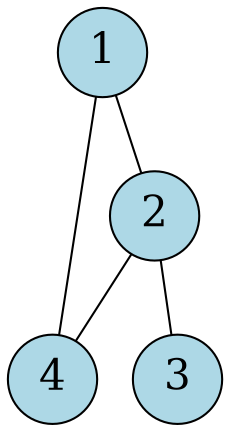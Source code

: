 // Per compilar dot -Tpng <nomfitxer.dot> nomfitxer.png

graph G {
    node [shape=circle, style=filled, fillcolor=lightblue, fontsize=20, fontcolor=black]


    1 -- 2;
    1 -- 4;
    2 -- 4;
    2 -- 3;
}
